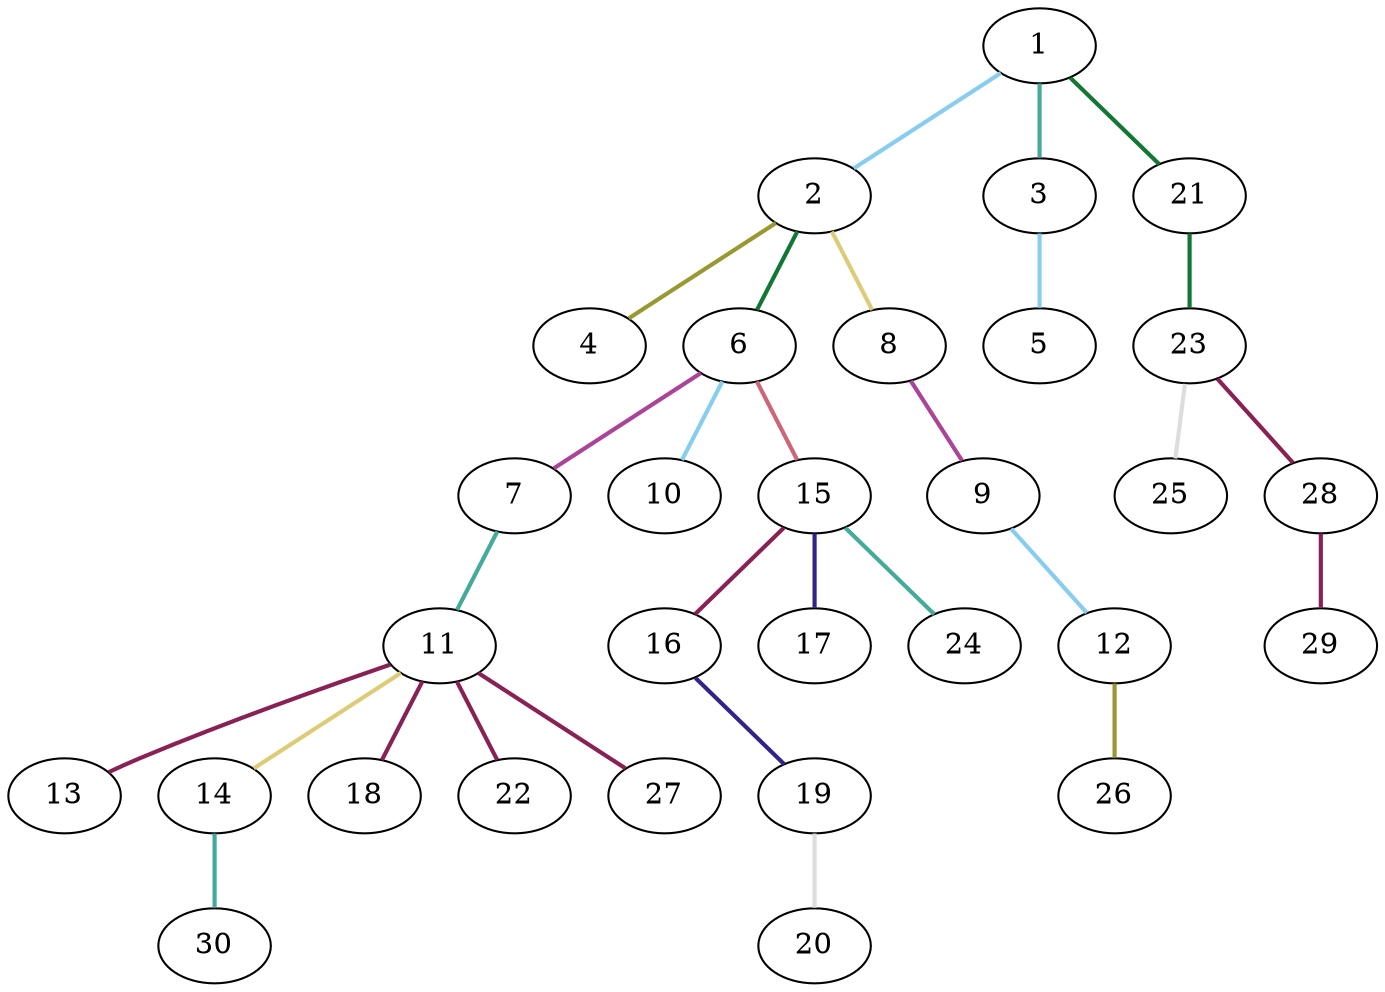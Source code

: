 graph {
	graph [rankdir=BT]
	1
	2
	2 -- 1 [color="#88CCEE" style=bold]
	3
	3 -- 1 [color="#44AA99" style=bold]
	4
	4 -- 2 [color="#999933" style=bold]
	5
	5 -- 3 [color="#88CCEE" style=bold]
	6
	6 -- 2 [color="#117733" style=bold]
	7
	7 -- 6 [color="#AA4499" style=bold]
	8
	8 -- 2 [color="#DDCC77" style=bold]
	9
	9 -- 8 [color="#AA4499" style=bold]
	10
	10 -- 6 [color="#88CCEE" style=bold]
	11
	11 -- 7 [color="#44AA99" style=bold]
	12
	12 -- 9 [color="#88CCEE" style=bold]
	13
	13 -- 11 [color="#882255" style=bold]
	14
	14 -- 11 [color="#DDCC77" style=bold]
	15
	15 -- 6 [color="#CC6677" style=bold]
	16
	16 -- 15 [color="#882255" style=bold]
	17
	17 -- 15 [color="#332288" style=bold]
	18
	18 -- 11 [color="#882255" style=bold]
	19
	19 -- 16 [color="#332288" style=bold]
	20
	20 -- 19 [color="#DDDDDD" style=bold]
	21
	21 -- 1 [color="#117733" style=bold]
	22
	22 -- 11 [color="#882255" style=bold]
	23
	23 -- 21 [color="#117733" style=bold]
	24
	24 -- 15 [color="#44AA99" style=bold]
	25
	25 -- 23 [color="#DDDDDD" style=bold]
	26
	26 -- 12 [color="#999933" style=bold]
	27
	27 -- 11 [color="#882255" style=bold]
	28
	28 -- 23 [color="#882255" style=bold]
	29
	29 -- 28 [color="#882255" style=bold]
	30
	30 -- 14 [color="#44AA99" style=bold]
}
